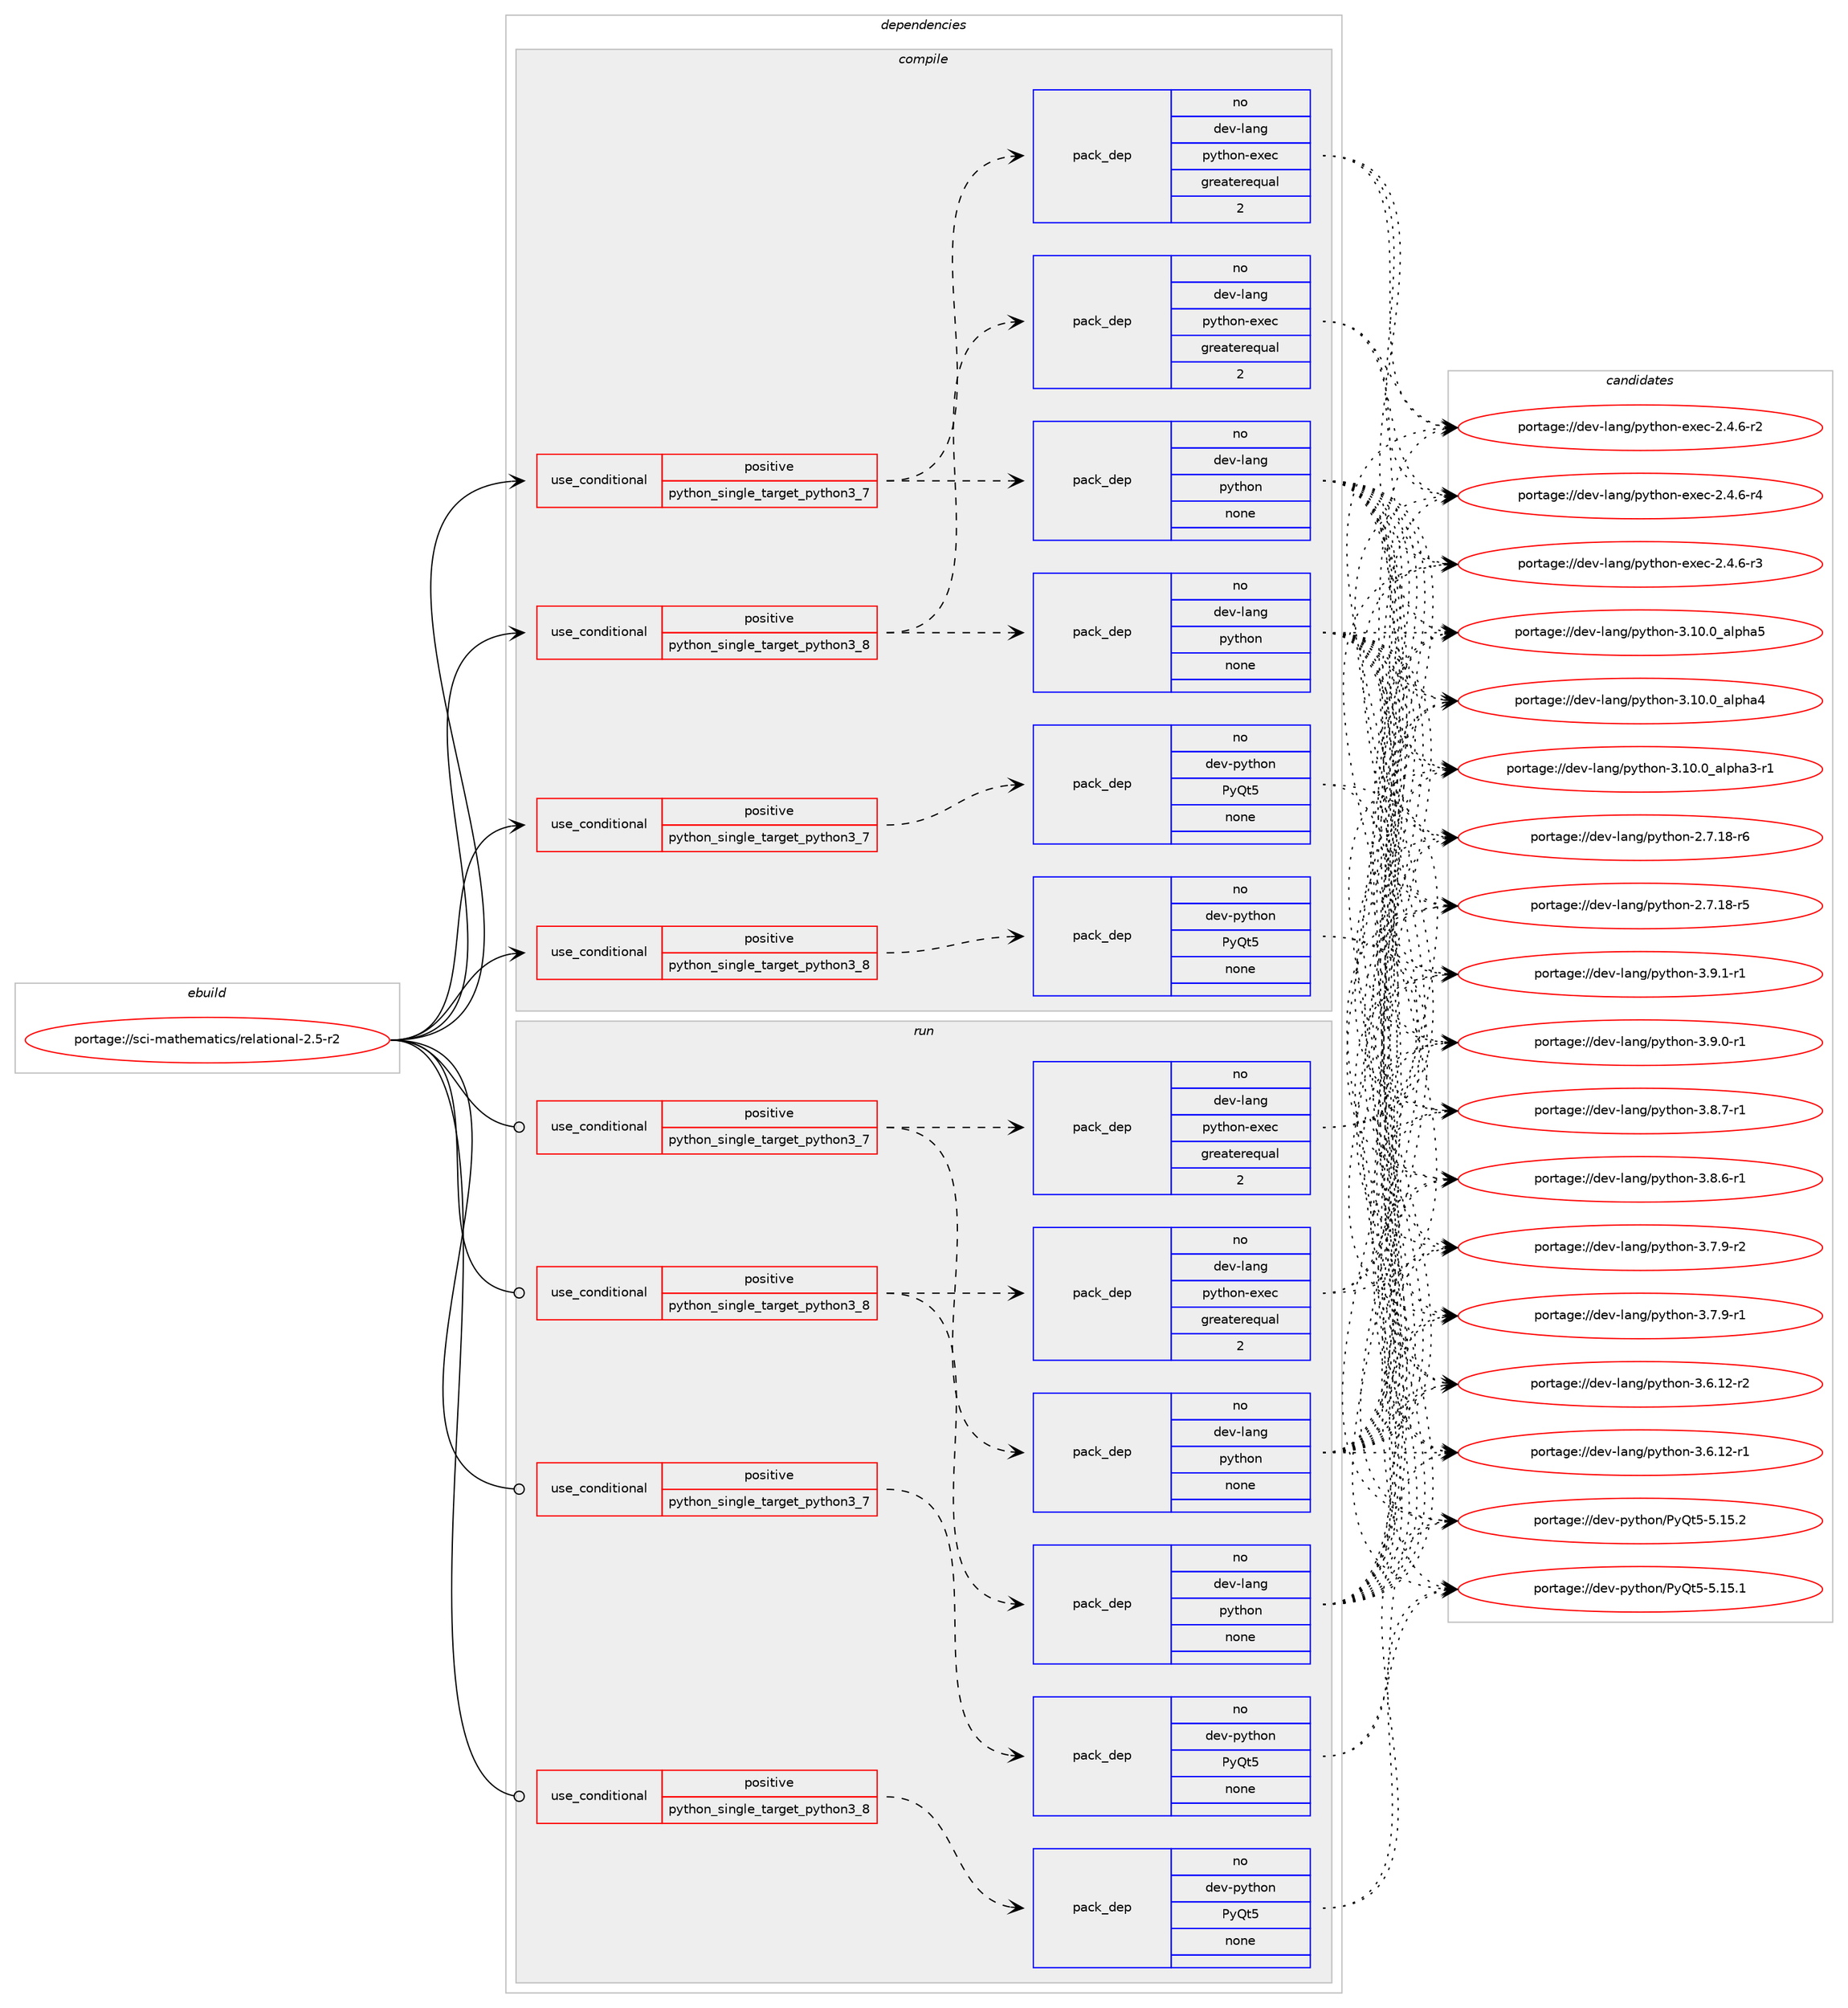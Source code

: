digraph prolog {

# *************
# Graph options
# *************

newrank=true;
concentrate=true;
compound=true;
graph [rankdir=LR,fontname=Helvetica,fontsize=10,ranksep=1.5];#, ranksep=2.5, nodesep=0.2];
edge  [arrowhead=vee];
node  [fontname=Helvetica,fontsize=10];

# **********
# The ebuild
# **********

subgraph cluster_leftcol {
color=gray;
rank=same;
label=<<i>ebuild</i>>;
id [label="portage://sci-mathematics/relational-2.5-r2", color=red, width=4, href="../sci-mathematics/relational-2.5-r2.svg"];
}

# ****************
# The dependencies
# ****************

subgraph cluster_midcol {
color=gray;
label=<<i>dependencies</i>>;
subgraph cluster_compile {
fillcolor="#eeeeee";
style=filled;
label=<<i>compile</i>>;
subgraph cond4783 {
dependency15621 [label=<<TABLE BORDER="0" CELLBORDER="1" CELLSPACING="0" CELLPADDING="4"><TR><TD ROWSPAN="3" CELLPADDING="10">use_conditional</TD></TR><TR><TD>positive</TD></TR><TR><TD>python_single_target_python3_7</TD></TR></TABLE>>, shape=none, color=red];
subgraph pack10710 {
dependency15622 [label=<<TABLE BORDER="0" CELLBORDER="1" CELLSPACING="0" CELLPADDING="4" WIDTH="220"><TR><TD ROWSPAN="6" CELLPADDING="30">pack_dep</TD></TR><TR><TD WIDTH="110">no</TD></TR><TR><TD>dev-lang</TD></TR><TR><TD>python</TD></TR><TR><TD>none</TD></TR><TR><TD></TD></TR></TABLE>>, shape=none, color=blue];
}
dependency15621:e -> dependency15622:w [weight=20,style="dashed",arrowhead="vee"];
subgraph pack10711 {
dependency15623 [label=<<TABLE BORDER="0" CELLBORDER="1" CELLSPACING="0" CELLPADDING="4" WIDTH="220"><TR><TD ROWSPAN="6" CELLPADDING="30">pack_dep</TD></TR><TR><TD WIDTH="110">no</TD></TR><TR><TD>dev-lang</TD></TR><TR><TD>python-exec</TD></TR><TR><TD>greaterequal</TD></TR><TR><TD>2</TD></TR></TABLE>>, shape=none, color=blue];
}
dependency15621:e -> dependency15623:w [weight=20,style="dashed",arrowhead="vee"];
}
id:e -> dependency15621:w [weight=20,style="solid",arrowhead="vee"];
subgraph cond4784 {
dependency15624 [label=<<TABLE BORDER="0" CELLBORDER="1" CELLSPACING="0" CELLPADDING="4"><TR><TD ROWSPAN="3" CELLPADDING="10">use_conditional</TD></TR><TR><TD>positive</TD></TR><TR><TD>python_single_target_python3_7</TD></TR></TABLE>>, shape=none, color=red];
subgraph pack10712 {
dependency15625 [label=<<TABLE BORDER="0" CELLBORDER="1" CELLSPACING="0" CELLPADDING="4" WIDTH="220"><TR><TD ROWSPAN="6" CELLPADDING="30">pack_dep</TD></TR><TR><TD WIDTH="110">no</TD></TR><TR><TD>dev-python</TD></TR><TR><TD>PyQt5</TD></TR><TR><TD>none</TD></TR><TR><TD></TD></TR></TABLE>>, shape=none, color=blue];
}
dependency15624:e -> dependency15625:w [weight=20,style="dashed",arrowhead="vee"];
}
id:e -> dependency15624:w [weight=20,style="solid",arrowhead="vee"];
subgraph cond4785 {
dependency15626 [label=<<TABLE BORDER="0" CELLBORDER="1" CELLSPACING="0" CELLPADDING="4"><TR><TD ROWSPAN="3" CELLPADDING="10">use_conditional</TD></TR><TR><TD>positive</TD></TR><TR><TD>python_single_target_python3_8</TD></TR></TABLE>>, shape=none, color=red];
subgraph pack10713 {
dependency15627 [label=<<TABLE BORDER="0" CELLBORDER="1" CELLSPACING="0" CELLPADDING="4" WIDTH="220"><TR><TD ROWSPAN="6" CELLPADDING="30">pack_dep</TD></TR><TR><TD WIDTH="110">no</TD></TR><TR><TD>dev-lang</TD></TR><TR><TD>python</TD></TR><TR><TD>none</TD></TR><TR><TD></TD></TR></TABLE>>, shape=none, color=blue];
}
dependency15626:e -> dependency15627:w [weight=20,style="dashed",arrowhead="vee"];
subgraph pack10714 {
dependency15628 [label=<<TABLE BORDER="0" CELLBORDER="1" CELLSPACING="0" CELLPADDING="4" WIDTH="220"><TR><TD ROWSPAN="6" CELLPADDING="30">pack_dep</TD></TR><TR><TD WIDTH="110">no</TD></TR><TR><TD>dev-lang</TD></TR><TR><TD>python-exec</TD></TR><TR><TD>greaterequal</TD></TR><TR><TD>2</TD></TR></TABLE>>, shape=none, color=blue];
}
dependency15626:e -> dependency15628:w [weight=20,style="dashed",arrowhead="vee"];
}
id:e -> dependency15626:w [weight=20,style="solid",arrowhead="vee"];
subgraph cond4786 {
dependency15629 [label=<<TABLE BORDER="0" CELLBORDER="1" CELLSPACING="0" CELLPADDING="4"><TR><TD ROWSPAN="3" CELLPADDING="10">use_conditional</TD></TR><TR><TD>positive</TD></TR><TR><TD>python_single_target_python3_8</TD></TR></TABLE>>, shape=none, color=red];
subgraph pack10715 {
dependency15630 [label=<<TABLE BORDER="0" CELLBORDER="1" CELLSPACING="0" CELLPADDING="4" WIDTH="220"><TR><TD ROWSPAN="6" CELLPADDING="30">pack_dep</TD></TR><TR><TD WIDTH="110">no</TD></TR><TR><TD>dev-python</TD></TR><TR><TD>PyQt5</TD></TR><TR><TD>none</TD></TR><TR><TD></TD></TR></TABLE>>, shape=none, color=blue];
}
dependency15629:e -> dependency15630:w [weight=20,style="dashed",arrowhead="vee"];
}
id:e -> dependency15629:w [weight=20,style="solid",arrowhead="vee"];
}
subgraph cluster_compileandrun {
fillcolor="#eeeeee";
style=filled;
label=<<i>compile and run</i>>;
}
subgraph cluster_run {
fillcolor="#eeeeee";
style=filled;
label=<<i>run</i>>;
subgraph cond4787 {
dependency15631 [label=<<TABLE BORDER="0" CELLBORDER="1" CELLSPACING="0" CELLPADDING="4"><TR><TD ROWSPAN="3" CELLPADDING="10">use_conditional</TD></TR><TR><TD>positive</TD></TR><TR><TD>python_single_target_python3_7</TD></TR></TABLE>>, shape=none, color=red];
subgraph pack10716 {
dependency15632 [label=<<TABLE BORDER="0" CELLBORDER="1" CELLSPACING="0" CELLPADDING="4" WIDTH="220"><TR><TD ROWSPAN="6" CELLPADDING="30">pack_dep</TD></TR><TR><TD WIDTH="110">no</TD></TR><TR><TD>dev-lang</TD></TR><TR><TD>python</TD></TR><TR><TD>none</TD></TR><TR><TD></TD></TR></TABLE>>, shape=none, color=blue];
}
dependency15631:e -> dependency15632:w [weight=20,style="dashed",arrowhead="vee"];
subgraph pack10717 {
dependency15633 [label=<<TABLE BORDER="0" CELLBORDER="1" CELLSPACING="0" CELLPADDING="4" WIDTH="220"><TR><TD ROWSPAN="6" CELLPADDING="30">pack_dep</TD></TR><TR><TD WIDTH="110">no</TD></TR><TR><TD>dev-lang</TD></TR><TR><TD>python-exec</TD></TR><TR><TD>greaterequal</TD></TR><TR><TD>2</TD></TR></TABLE>>, shape=none, color=blue];
}
dependency15631:e -> dependency15633:w [weight=20,style="dashed",arrowhead="vee"];
}
id:e -> dependency15631:w [weight=20,style="solid",arrowhead="odot"];
subgraph cond4788 {
dependency15634 [label=<<TABLE BORDER="0" CELLBORDER="1" CELLSPACING="0" CELLPADDING="4"><TR><TD ROWSPAN="3" CELLPADDING="10">use_conditional</TD></TR><TR><TD>positive</TD></TR><TR><TD>python_single_target_python3_7</TD></TR></TABLE>>, shape=none, color=red];
subgraph pack10718 {
dependency15635 [label=<<TABLE BORDER="0" CELLBORDER="1" CELLSPACING="0" CELLPADDING="4" WIDTH="220"><TR><TD ROWSPAN="6" CELLPADDING="30">pack_dep</TD></TR><TR><TD WIDTH="110">no</TD></TR><TR><TD>dev-python</TD></TR><TR><TD>PyQt5</TD></TR><TR><TD>none</TD></TR><TR><TD></TD></TR></TABLE>>, shape=none, color=blue];
}
dependency15634:e -> dependency15635:w [weight=20,style="dashed",arrowhead="vee"];
}
id:e -> dependency15634:w [weight=20,style="solid",arrowhead="odot"];
subgraph cond4789 {
dependency15636 [label=<<TABLE BORDER="0" CELLBORDER="1" CELLSPACING="0" CELLPADDING="4"><TR><TD ROWSPAN="3" CELLPADDING="10">use_conditional</TD></TR><TR><TD>positive</TD></TR><TR><TD>python_single_target_python3_8</TD></TR></TABLE>>, shape=none, color=red];
subgraph pack10719 {
dependency15637 [label=<<TABLE BORDER="0" CELLBORDER="1" CELLSPACING="0" CELLPADDING="4" WIDTH="220"><TR><TD ROWSPAN="6" CELLPADDING="30">pack_dep</TD></TR><TR><TD WIDTH="110">no</TD></TR><TR><TD>dev-lang</TD></TR><TR><TD>python</TD></TR><TR><TD>none</TD></TR><TR><TD></TD></TR></TABLE>>, shape=none, color=blue];
}
dependency15636:e -> dependency15637:w [weight=20,style="dashed",arrowhead="vee"];
subgraph pack10720 {
dependency15638 [label=<<TABLE BORDER="0" CELLBORDER="1" CELLSPACING="0" CELLPADDING="4" WIDTH="220"><TR><TD ROWSPAN="6" CELLPADDING="30">pack_dep</TD></TR><TR><TD WIDTH="110">no</TD></TR><TR><TD>dev-lang</TD></TR><TR><TD>python-exec</TD></TR><TR><TD>greaterequal</TD></TR><TR><TD>2</TD></TR></TABLE>>, shape=none, color=blue];
}
dependency15636:e -> dependency15638:w [weight=20,style="dashed",arrowhead="vee"];
}
id:e -> dependency15636:w [weight=20,style="solid",arrowhead="odot"];
subgraph cond4790 {
dependency15639 [label=<<TABLE BORDER="0" CELLBORDER="1" CELLSPACING="0" CELLPADDING="4"><TR><TD ROWSPAN="3" CELLPADDING="10">use_conditional</TD></TR><TR><TD>positive</TD></TR><TR><TD>python_single_target_python3_8</TD></TR></TABLE>>, shape=none, color=red];
subgraph pack10721 {
dependency15640 [label=<<TABLE BORDER="0" CELLBORDER="1" CELLSPACING="0" CELLPADDING="4" WIDTH="220"><TR><TD ROWSPAN="6" CELLPADDING="30">pack_dep</TD></TR><TR><TD WIDTH="110">no</TD></TR><TR><TD>dev-python</TD></TR><TR><TD>PyQt5</TD></TR><TR><TD>none</TD></TR><TR><TD></TD></TR></TABLE>>, shape=none, color=blue];
}
dependency15639:e -> dependency15640:w [weight=20,style="dashed",arrowhead="vee"];
}
id:e -> dependency15639:w [weight=20,style="solid",arrowhead="odot"];
}
}

# **************
# The candidates
# **************

subgraph cluster_choices {
rank=same;
color=gray;
label=<<i>candidates</i>>;

subgraph choice10710 {
color=black;
nodesep=1;
choice1001011184510897110103471121211161041111104551465746494511449 [label="portage://dev-lang/python-3.9.1-r1", color=red, width=4,href="../dev-lang/python-3.9.1-r1.svg"];
choice1001011184510897110103471121211161041111104551465746484511449 [label="portage://dev-lang/python-3.9.0-r1", color=red, width=4,href="../dev-lang/python-3.9.0-r1.svg"];
choice1001011184510897110103471121211161041111104551465646554511449 [label="portage://dev-lang/python-3.8.7-r1", color=red, width=4,href="../dev-lang/python-3.8.7-r1.svg"];
choice1001011184510897110103471121211161041111104551465646544511449 [label="portage://dev-lang/python-3.8.6-r1", color=red, width=4,href="../dev-lang/python-3.8.6-r1.svg"];
choice1001011184510897110103471121211161041111104551465546574511450 [label="portage://dev-lang/python-3.7.9-r2", color=red, width=4,href="../dev-lang/python-3.7.9-r2.svg"];
choice1001011184510897110103471121211161041111104551465546574511449 [label="portage://dev-lang/python-3.7.9-r1", color=red, width=4,href="../dev-lang/python-3.7.9-r1.svg"];
choice100101118451089711010347112121116104111110455146544649504511450 [label="portage://dev-lang/python-3.6.12-r2", color=red, width=4,href="../dev-lang/python-3.6.12-r2.svg"];
choice100101118451089711010347112121116104111110455146544649504511449 [label="portage://dev-lang/python-3.6.12-r1", color=red, width=4,href="../dev-lang/python-3.6.12-r1.svg"];
choice1001011184510897110103471121211161041111104551464948464895971081121049753 [label="portage://dev-lang/python-3.10.0_alpha5", color=red, width=4,href="../dev-lang/python-3.10.0_alpha5.svg"];
choice1001011184510897110103471121211161041111104551464948464895971081121049752 [label="portage://dev-lang/python-3.10.0_alpha4", color=red, width=4,href="../dev-lang/python-3.10.0_alpha4.svg"];
choice10010111845108971101034711212111610411111045514649484648959710811210497514511449 [label="portage://dev-lang/python-3.10.0_alpha3-r1", color=red, width=4,href="../dev-lang/python-3.10.0_alpha3-r1.svg"];
choice100101118451089711010347112121116104111110455046554649564511454 [label="portage://dev-lang/python-2.7.18-r6", color=red, width=4,href="../dev-lang/python-2.7.18-r6.svg"];
choice100101118451089711010347112121116104111110455046554649564511453 [label="portage://dev-lang/python-2.7.18-r5", color=red, width=4,href="../dev-lang/python-2.7.18-r5.svg"];
dependency15622:e -> choice1001011184510897110103471121211161041111104551465746494511449:w [style=dotted,weight="100"];
dependency15622:e -> choice1001011184510897110103471121211161041111104551465746484511449:w [style=dotted,weight="100"];
dependency15622:e -> choice1001011184510897110103471121211161041111104551465646554511449:w [style=dotted,weight="100"];
dependency15622:e -> choice1001011184510897110103471121211161041111104551465646544511449:w [style=dotted,weight="100"];
dependency15622:e -> choice1001011184510897110103471121211161041111104551465546574511450:w [style=dotted,weight="100"];
dependency15622:e -> choice1001011184510897110103471121211161041111104551465546574511449:w [style=dotted,weight="100"];
dependency15622:e -> choice100101118451089711010347112121116104111110455146544649504511450:w [style=dotted,weight="100"];
dependency15622:e -> choice100101118451089711010347112121116104111110455146544649504511449:w [style=dotted,weight="100"];
dependency15622:e -> choice1001011184510897110103471121211161041111104551464948464895971081121049753:w [style=dotted,weight="100"];
dependency15622:e -> choice1001011184510897110103471121211161041111104551464948464895971081121049752:w [style=dotted,weight="100"];
dependency15622:e -> choice10010111845108971101034711212111610411111045514649484648959710811210497514511449:w [style=dotted,weight="100"];
dependency15622:e -> choice100101118451089711010347112121116104111110455046554649564511454:w [style=dotted,weight="100"];
dependency15622:e -> choice100101118451089711010347112121116104111110455046554649564511453:w [style=dotted,weight="100"];
}
subgraph choice10711 {
color=black;
nodesep=1;
choice10010111845108971101034711212111610411111045101120101994550465246544511452 [label="portage://dev-lang/python-exec-2.4.6-r4", color=red, width=4,href="../dev-lang/python-exec-2.4.6-r4.svg"];
choice10010111845108971101034711212111610411111045101120101994550465246544511451 [label="portage://dev-lang/python-exec-2.4.6-r3", color=red, width=4,href="../dev-lang/python-exec-2.4.6-r3.svg"];
choice10010111845108971101034711212111610411111045101120101994550465246544511450 [label="portage://dev-lang/python-exec-2.4.6-r2", color=red, width=4,href="../dev-lang/python-exec-2.4.6-r2.svg"];
dependency15623:e -> choice10010111845108971101034711212111610411111045101120101994550465246544511452:w [style=dotted,weight="100"];
dependency15623:e -> choice10010111845108971101034711212111610411111045101120101994550465246544511451:w [style=dotted,weight="100"];
dependency15623:e -> choice10010111845108971101034711212111610411111045101120101994550465246544511450:w [style=dotted,weight="100"];
}
subgraph choice10712 {
color=black;
nodesep=1;
choice100101118451121211161041111104780121811165345534649534650 [label="portage://dev-python/PyQt5-5.15.2", color=red, width=4,href="../dev-python/PyQt5-5.15.2.svg"];
choice100101118451121211161041111104780121811165345534649534649 [label="portage://dev-python/PyQt5-5.15.1", color=red, width=4,href="../dev-python/PyQt5-5.15.1.svg"];
dependency15625:e -> choice100101118451121211161041111104780121811165345534649534650:w [style=dotted,weight="100"];
dependency15625:e -> choice100101118451121211161041111104780121811165345534649534649:w [style=dotted,weight="100"];
}
subgraph choice10713 {
color=black;
nodesep=1;
choice1001011184510897110103471121211161041111104551465746494511449 [label="portage://dev-lang/python-3.9.1-r1", color=red, width=4,href="../dev-lang/python-3.9.1-r1.svg"];
choice1001011184510897110103471121211161041111104551465746484511449 [label="portage://dev-lang/python-3.9.0-r1", color=red, width=4,href="../dev-lang/python-3.9.0-r1.svg"];
choice1001011184510897110103471121211161041111104551465646554511449 [label="portage://dev-lang/python-3.8.7-r1", color=red, width=4,href="../dev-lang/python-3.8.7-r1.svg"];
choice1001011184510897110103471121211161041111104551465646544511449 [label="portage://dev-lang/python-3.8.6-r1", color=red, width=4,href="../dev-lang/python-3.8.6-r1.svg"];
choice1001011184510897110103471121211161041111104551465546574511450 [label="portage://dev-lang/python-3.7.9-r2", color=red, width=4,href="../dev-lang/python-3.7.9-r2.svg"];
choice1001011184510897110103471121211161041111104551465546574511449 [label="portage://dev-lang/python-3.7.9-r1", color=red, width=4,href="../dev-lang/python-3.7.9-r1.svg"];
choice100101118451089711010347112121116104111110455146544649504511450 [label="portage://dev-lang/python-3.6.12-r2", color=red, width=4,href="../dev-lang/python-3.6.12-r2.svg"];
choice100101118451089711010347112121116104111110455146544649504511449 [label="portage://dev-lang/python-3.6.12-r1", color=red, width=4,href="../dev-lang/python-3.6.12-r1.svg"];
choice1001011184510897110103471121211161041111104551464948464895971081121049753 [label="portage://dev-lang/python-3.10.0_alpha5", color=red, width=4,href="../dev-lang/python-3.10.0_alpha5.svg"];
choice1001011184510897110103471121211161041111104551464948464895971081121049752 [label="portage://dev-lang/python-3.10.0_alpha4", color=red, width=4,href="../dev-lang/python-3.10.0_alpha4.svg"];
choice10010111845108971101034711212111610411111045514649484648959710811210497514511449 [label="portage://dev-lang/python-3.10.0_alpha3-r1", color=red, width=4,href="../dev-lang/python-3.10.0_alpha3-r1.svg"];
choice100101118451089711010347112121116104111110455046554649564511454 [label="portage://dev-lang/python-2.7.18-r6", color=red, width=4,href="../dev-lang/python-2.7.18-r6.svg"];
choice100101118451089711010347112121116104111110455046554649564511453 [label="portage://dev-lang/python-2.7.18-r5", color=red, width=4,href="../dev-lang/python-2.7.18-r5.svg"];
dependency15627:e -> choice1001011184510897110103471121211161041111104551465746494511449:w [style=dotted,weight="100"];
dependency15627:e -> choice1001011184510897110103471121211161041111104551465746484511449:w [style=dotted,weight="100"];
dependency15627:e -> choice1001011184510897110103471121211161041111104551465646554511449:w [style=dotted,weight="100"];
dependency15627:e -> choice1001011184510897110103471121211161041111104551465646544511449:w [style=dotted,weight="100"];
dependency15627:e -> choice1001011184510897110103471121211161041111104551465546574511450:w [style=dotted,weight="100"];
dependency15627:e -> choice1001011184510897110103471121211161041111104551465546574511449:w [style=dotted,weight="100"];
dependency15627:e -> choice100101118451089711010347112121116104111110455146544649504511450:w [style=dotted,weight="100"];
dependency15627:e -> choice100101118451089711010347112121116104111110455146544649504511449:w [style=dotted,weight="100"];
dependency15627:e -> choice1001011184510897110103471121211161041111104551464948464895971081121049753:w [style=dotted,weight="100"];
dependency15627:e -> choice1001011184510897110103471121211161041111104551464948464895971081121049752:w [style=dotted,weight="100"];
dependency15627:e -> choice10010111845108971101034711212111610411111045514649484648959710811210497514511449:w [style=dotted,weight="100"];
dependency15627:e -> choice100101118451089711010347112121116104111110455046554649564511454:w [style=dotted,weight="100"];
dependency15627:e -> choice100101118451089711010347112121116104111110455046554649564511453:w [style=dotted,weight="100"];
}
subgraph choice10714 {
color=black;
nodesep=1;
choice10010111845108971101034711212111610411111045101120101994550465246544511452 [label="portage://dev-lang/python-exec-2.4.6-r4", color=red, width=4,href="../dev-lang/python-exec-2.4.6-r4.svg"];
choice10010111845108971101034711212111610411111045101120101994550465246544511451 [label="portage://dev-lang/python-exec-2.4.6-r3", color=red, width=4,href="../dev-lang/python-exec-2.4.6-r3.svg"];
choice10010111845108971101034711212111610411111045101120101994550465246544511450 [label="portage://dev-lang/python-exec-2.4.6-r2", color=red, width=4,href="../dev-lang/python-exec-2.4.6-r2.svg"];
dependency15628:e -> choice10010111845108971101034711212111610411111045101120101994550465246544511452:w [style=dotted,weight="100"];
dependency15628:e -> choice10010111845108971101034711212111610411111045101120101994550465246544511451:w [style=dotted,weight="100"];
dependency15628:e -> choice10010111845108971101034711212111610411111045101120101994550465246544511450:w [style=dotted,weight="100"];
}
subgraph choice10715 {
color=black;
nodesep=1;
choice100101118451121211161041111104780121811165345534649534650 [label="portage://dev-python/PyQt5-5.15.2", color=red, width=4,href="../dev-python/PyQt5-5.15.2.svg"];
choice100101118451121211161041111104780121811165345534649534649 [label="portage://dev-python/PyQt5-5.15.1", color=red, width=4,href="../dev-python/PyQt5-5.15.1.svg"];
dependency15630:e -> choice100101118451121211161041111104780121811165345534649534650:w [style=dotted,weight="100"];
dependency15630:e -> choice100101118451121211161041111104780121811165345534649534649:w [style=dotted,weight="100"];
}
subgraph choice10716 {
color=black;
nodesep=1;
choice1001011184510897110103471121211161041111104551465746494511449 [label="portage://dev-lang/python-3.9.1-r1", color=red, width=4,href="../dev-lang/python-3.9.1-r1.svg"];
choice1001011184510897110103471121211161041111104551465746484511449 [label="portage://dev-lang/python-3.9.0-r1", color=red, width=4,href="../dev-lang/python-3.9.0-r1.svg"];
choice1001011184510897110103471121211161041111104551465646554511449 [label="portage://dev-lang/python-3.8.7-r1", color=red, width=4,href="../dev-lang/python-3.8.7-r1.svg"];
choice1001011184510897110103471121211161041111104551465646544511449 [label="portage://dev-lang/python-3.8.6-r1", color=red, width=4,href="../dev-lang/python-3.8.6-r1.svg"];
choice1001011184510897110103471121211161041111104551465546574511450 [label="portage://dev-lang/python-3.7.9-r2", color=red, width=4,href="../dev-lang/python-3.7.9-r2.svg"];
choice1001011184510897110103471121211161041111104551465546574511449 [label="portage://dev-lang/python-3.7.9-r1", color=red, width=4,href="../dev-lang/python-3.7.9-r1.svg"];
choice100101118451089711010347112121116104111110455146544649504511450 [label="portage://dev-lang/python-3.6.12-r2", color=red, width=4,href="../dev-lang/python-3.6.12-r2.svg"];
choice100101118451089711010347112121116104111110455146544649504511449 [label="portage://dev-lang/python-3.6.12-r1", color=red, width=4,href="../dev-lang/python-3.6.12-r1.svg"];
choice1001011184510897110103471121211161041111104551464948464895971081121049753 [label="portage://dev-lang/python-3.10.0_alpha5", color=red, width=4,href="../dev-lang/python-3.10.0_alpha5.svg"];
choice1001011184510897110103471121211161041111104551464948464895971081121049752 [label="portage://dev-lang/python-3.10.0_alpha4", color=red, width=4,href="../dev-lang/python-3.10.0_alpha4.svg"];
choice10010111845108971101034711212111610411111045514649484648959710811210497514511449 [label="portage://dev-lang/python-3.10.0_alpha3-r1", color=red, width=4,href="../dev-lang/python-3.10.0_alpha3-r1.svg"];
choice100101118451089711010347112121116104111110455046554649564511454 [label="portage://dev-lang/python-2.7.18-r6", color=red, width=4,href="../dev-lang/python-2.7.18-r6.svg"];
choice100101118451089711010347112121116104111110455046554649564511453 [label="portage://dev-lang/python-2.7.18-r5", color=red, width=4,href="../dev-lang/python-2.7.18-r5.svg"];
dependency15632:e -> choice1001011184510897110103471121211161041111104551465746494511449:w [style=dotted,weight="100"];
dependency15632:e -> choice1001011184510897110103471121211161041111104551465746484511449:w [style=dotted,weight="100"];
dependency15632:e -> choice1001011184510897110103471121211161041111104551465646554511449:w [style=dotted,weight="100"];
dependency15632:e -> choice1001011184510897110103471121211161041111104551465646544511449:w [style=dotted,weight="100"];
dependency15632:e -> choice1001011184510897110103471121211161041111104551465546574511450:w [style=dotted,weight="100"];
dependency15632:e -> choice1001011184510897110103471121211161041111104551465546574511449:w [style=dotted,weight="100"];
dependency15632:e -> choice100101118451089711010347112121116104111110455146544649504511450:w [style=dotted,weight="100"];
dependency15632:e -> choice100101118451089711010347112121116104111110455146544649504511449:w [style=dotted,weight="100"];
dependency15632:e -> choice1001011184510897110103471121211161041111104551464948464895971081121049753:w [style=dotted,weight="100"];
dependency15632:e -> choice1001011184510897110103471121211161041111104551464948464895971081121049752:w [style=dotted,weight="100"];
dependency15632:e -> choice10010111845108971101034711212111610411111045514649484648959710811210497514511449:w [style=dotted,weight="100"];
dependency15632:e -> choice100101118451089711010347112121116104111110455046554649564511454:w [style=dotted,weight="100"];
dependency15632:e -> choice100101118451089711010347112121116104111110455046554649564511453:w [style=dotted,weight="100"];
}
subgraph choice10717 {
color=black;
nodesep=1;
choice10010111845108971101034711212111610411111045101120101994550465246544511452 [label="portage://dev-lang/python-exec-2.4.6-r4", color=red, width=4,href="../dev-lang/python-exec-2.4.6-r4.svg"];
choice10010111845108971101034711212111610411111045101120101994550465246544511451 [label="portage://dev-lang/python-exec-2.4.6-r3", color=red, width=4,href="../dev-lang/python-exec-2.4.6-r3.svg"];
choice10010111845108971101034711212111610411111045101120101994550465246544511450 [label="portage://dev-lang/python-exec-2.4.6-r2", color=red, width=4,href="../dev-lang/python-exec-2.4.6-r2.svg"];
dependency15633:e -> choice10010111845108971101034711212111610411111045101120101994550465246544511452:w [style=dotted,weight="100"];
dependency15633:e -> choice10010111845108971101034711212111610411111045101120101994550465246544511451:w [style=dotted,weight="100"];
dependency15633:e -> choice10010111845108971101034711212111610411111045101120101994550465246544511450:w [style=dotted,weight="100"];
}
subgraph choice10718 {
color=black;
nodesep=1;
choice100101118451121211161041111104780121811165345534649534650 [label="portage://dev-python/PyQt5-5.15.2", color=red, width=4,href="../dev-python/PyQt5-5.15.2.svg"];
choice100101118451121211161041111104780121811165345534649534649 [label="portage://dev-python/PyQt5-5.15.1", color=red, width=4,href="../dev-python/PyQt5-5.15.1.svg"];
dependency15635:e -> choice100101118451121211161041111104780121811165345534649534650:w [style=dotted,weight="100"];
dependency15635:e -> choice100101118451121211161041111104780121811165345534649534649:w [style=dotted,weight="100"];
}
subgraph choice10719 {
color=black;
nodesep=1;
choice1001011184510897110103471121211161041111104551465746494511449 [label="portage://dev-lang/python-3.9.1-r1", color=red, width=4,href="../dev-lang/python-3.9.1-r1.svg"];
choice1001011184510897110103471121211161041111104551465746484511449 [label="portage://dev-lang/python-3.9.0-r1", color=red, width=4,href="../dev-lang/python-3.9.0-r1.svg"];
choice1001011184510897110103471121211161041111104551465646554511449 [label="portage://dev-lang/python-3.8.7-r1", color=red, width=4,href="../dev-lang/python-3.8.7-r1.svg"];
choice1001011184510897110103471121211161041111104551465646544511449 [label="portage://dev-lang/python-3.8.6-r1", color=red, width=4,href="../dev-lang/python-3.8.6-r1.svg"];
choice1001011184510897110103471121211161041111104551465546574511450 [label="portage://dev-lang/python-3.7.9-r2", color=red, width=4,href="../dev-lang/python-3.7.9-r2.svg"];
choice1001011184510897110103471121211161041111104551465546574511449 [label="portage://dev-lang/python-3.7.9-r1", color=red, width=4,href="../dev-lang/python-3.7.9-r1.svg"];
choice100101118451089711010347112121116104111110455146544649504511450 [label="portage://dev-lang/python-3.6.12-r2", color=red, width=4,href="../dev-lang/python-3.6.12-r2.svg"];
choice100101118451089711010347112121116104111110455146544649504511449 [label="portage://dev-lang/python-3.6.12-r1", color=red, width=4,href="../dev-lang/python-3.6.12-r1.svg"];
choice1001011184510897110103471121211161041111104551464948464895971081121049753 [label="portage://dev-lang/python-3.10.0_alpha5", color=red, width=4,href="../dev-lang/python-3.10.0_alpha5.svg"];
choice1001011184510897110103471121211161041111104551464948464895971081121049752 [label="portage://dev-lang/python-3.10.0_alpha4", color=red, width=4,href="../dev-lang/python-3.10.0_alpha4.svg"];
choice10010111845108971101034711212111610411111045514649484648959710811210497514511449 [label="portage://dev-lang/python-3.10.0_alpha3-r1", color=red, width=4,href="../dev-lang/python-3.10.0_alpha3-r1.svg"];
choice100101118451089711010347112121116104111110455046554649564511454 [label="portage://dev-lang/python-2.7.18-r6", color=red, width=4,href="../dev-lang/python-2.7.18-r6.svg"];
choice100101118451089711010347112121116104111110455046554649564511453 [label="portage://dev-lang/python-2.7.18-r5", color=red, width=4,href="../dev-lang/python-2.7.18-r5.svg"];
dependency15637:e -> choice1001011184510897110103471121211161041111104551465746494511449:w [style=dotted,weight="100"];
dependency15637:e -> choice1001011184510897110103471121211161041111104551465746484511449:w [style=dotted,weight="100"];
dependency15637:e -> choice1001011184510897110103471121211161041111104551465646554511449:w [style=dotted,weight="100"];
dependency15637:e -> choice1001011184510897110103471121211161041111104551465646544511449:w [style=dotted,weight="100"];
dependency15637:e -> choice1001011184510897110103471121211161041111104551465546574511450:w [style=dotted,weight="100"];
dependency15637:e -> choice1001011184510897110103471121211161041111104551465546574511449:w [style=dotted,weight="100"];
dependency15637:e -> choice100101118451089711010347112121116104111110455146544649504511450:w [style=dotted,weight="100"];
dependency15637:e -> choice100101118451089711010347112121116104111110455146544649504511449:w [style=dotted,weight="100"];
dependency15637:e -> choice1001011184510897110103471121211161041111104551464948464895971081121049753:w [style=dotted,weight="100"];
dependency15637:e -> choice1001011184510897110103471121211161041111104551464948464895971081121049752:w [style=dotted,weight="100"];
dependency15637:e -> choice10010111845108971101034711212111610411111045514649484648959710811210497514511449:w [style=dotted,weight="100"];
dependency15637:e -> choice100101118451089711010347112121116104111110455046554649564511454:w [style=dotted,weight="100"];
dependency15637:e -> choice100101118451089711010347112121116104111110455046554649564511453:w [style=dotted,weight="100"];
}
subgraph choice10720 {
color=black;
nodesep=1;
choice10010111845108971101034711212111610411111045101120101994550465246544511452 [label="portage://dev-lang/python-exec-2.4.6-r4", color=red, width=4,href="../dev-lang/python-exec-2.4.6-r4.svg"];
choice10010111845108971101034711212111610411111045101120101994550465246544511451 [label="portage://dev-lang/python-exec-2.4.6-r3", color=red, width=4,href="../dev-lang/python-exec-2.4.6-r3.svg"];
choice10010111845108971101034711212111610411111045101120101994550465246544511450 [label="portage://dev-lang/python-exec-2.4.6-r2", color=red, width=4,href="../dev-lang/python-exec-2.4.6-r2.svg"];
dependency15638:e -> choice10010111845108971101034711212111610411111045101120101994550465246544511452:w [style=dotted,weight="100"];
dependency15638:e -> choice10010111845108971101034711212111610411111045101120101994550465246544511451:w [style=dotted,weight="100"];
dependency15638:e -> choice10010111845108971101034711212111610411111045101120101994550465246544511450:w [style=dotted,weight="100"];
}
subgraph choice10721 {
color=black;
nodesep=1;
choice100101118451121211161041111104780121811165345534649534650 [label="portage://dev-python/PyQt5-5.15.2", color=red, width=4,href="../dev-python/PyQt5-5.15.2.svg"];
choice100101118451121211161041111104780121811165345534649534649 [label="portage://dev-python/PyQt5-5.15.1", color=red, width=4,href="../dev-python/PyQt5-5.15.1.svg"];
dependency15640:e -> choice100101118451121211161041111104780121811165345534649534650:w [style=dotted,weight="100"];
dependency15640:e -> choice100101118451121211161041111104780121811165345534649534649:w [style=dotted,weight="100"];
}
}

}
